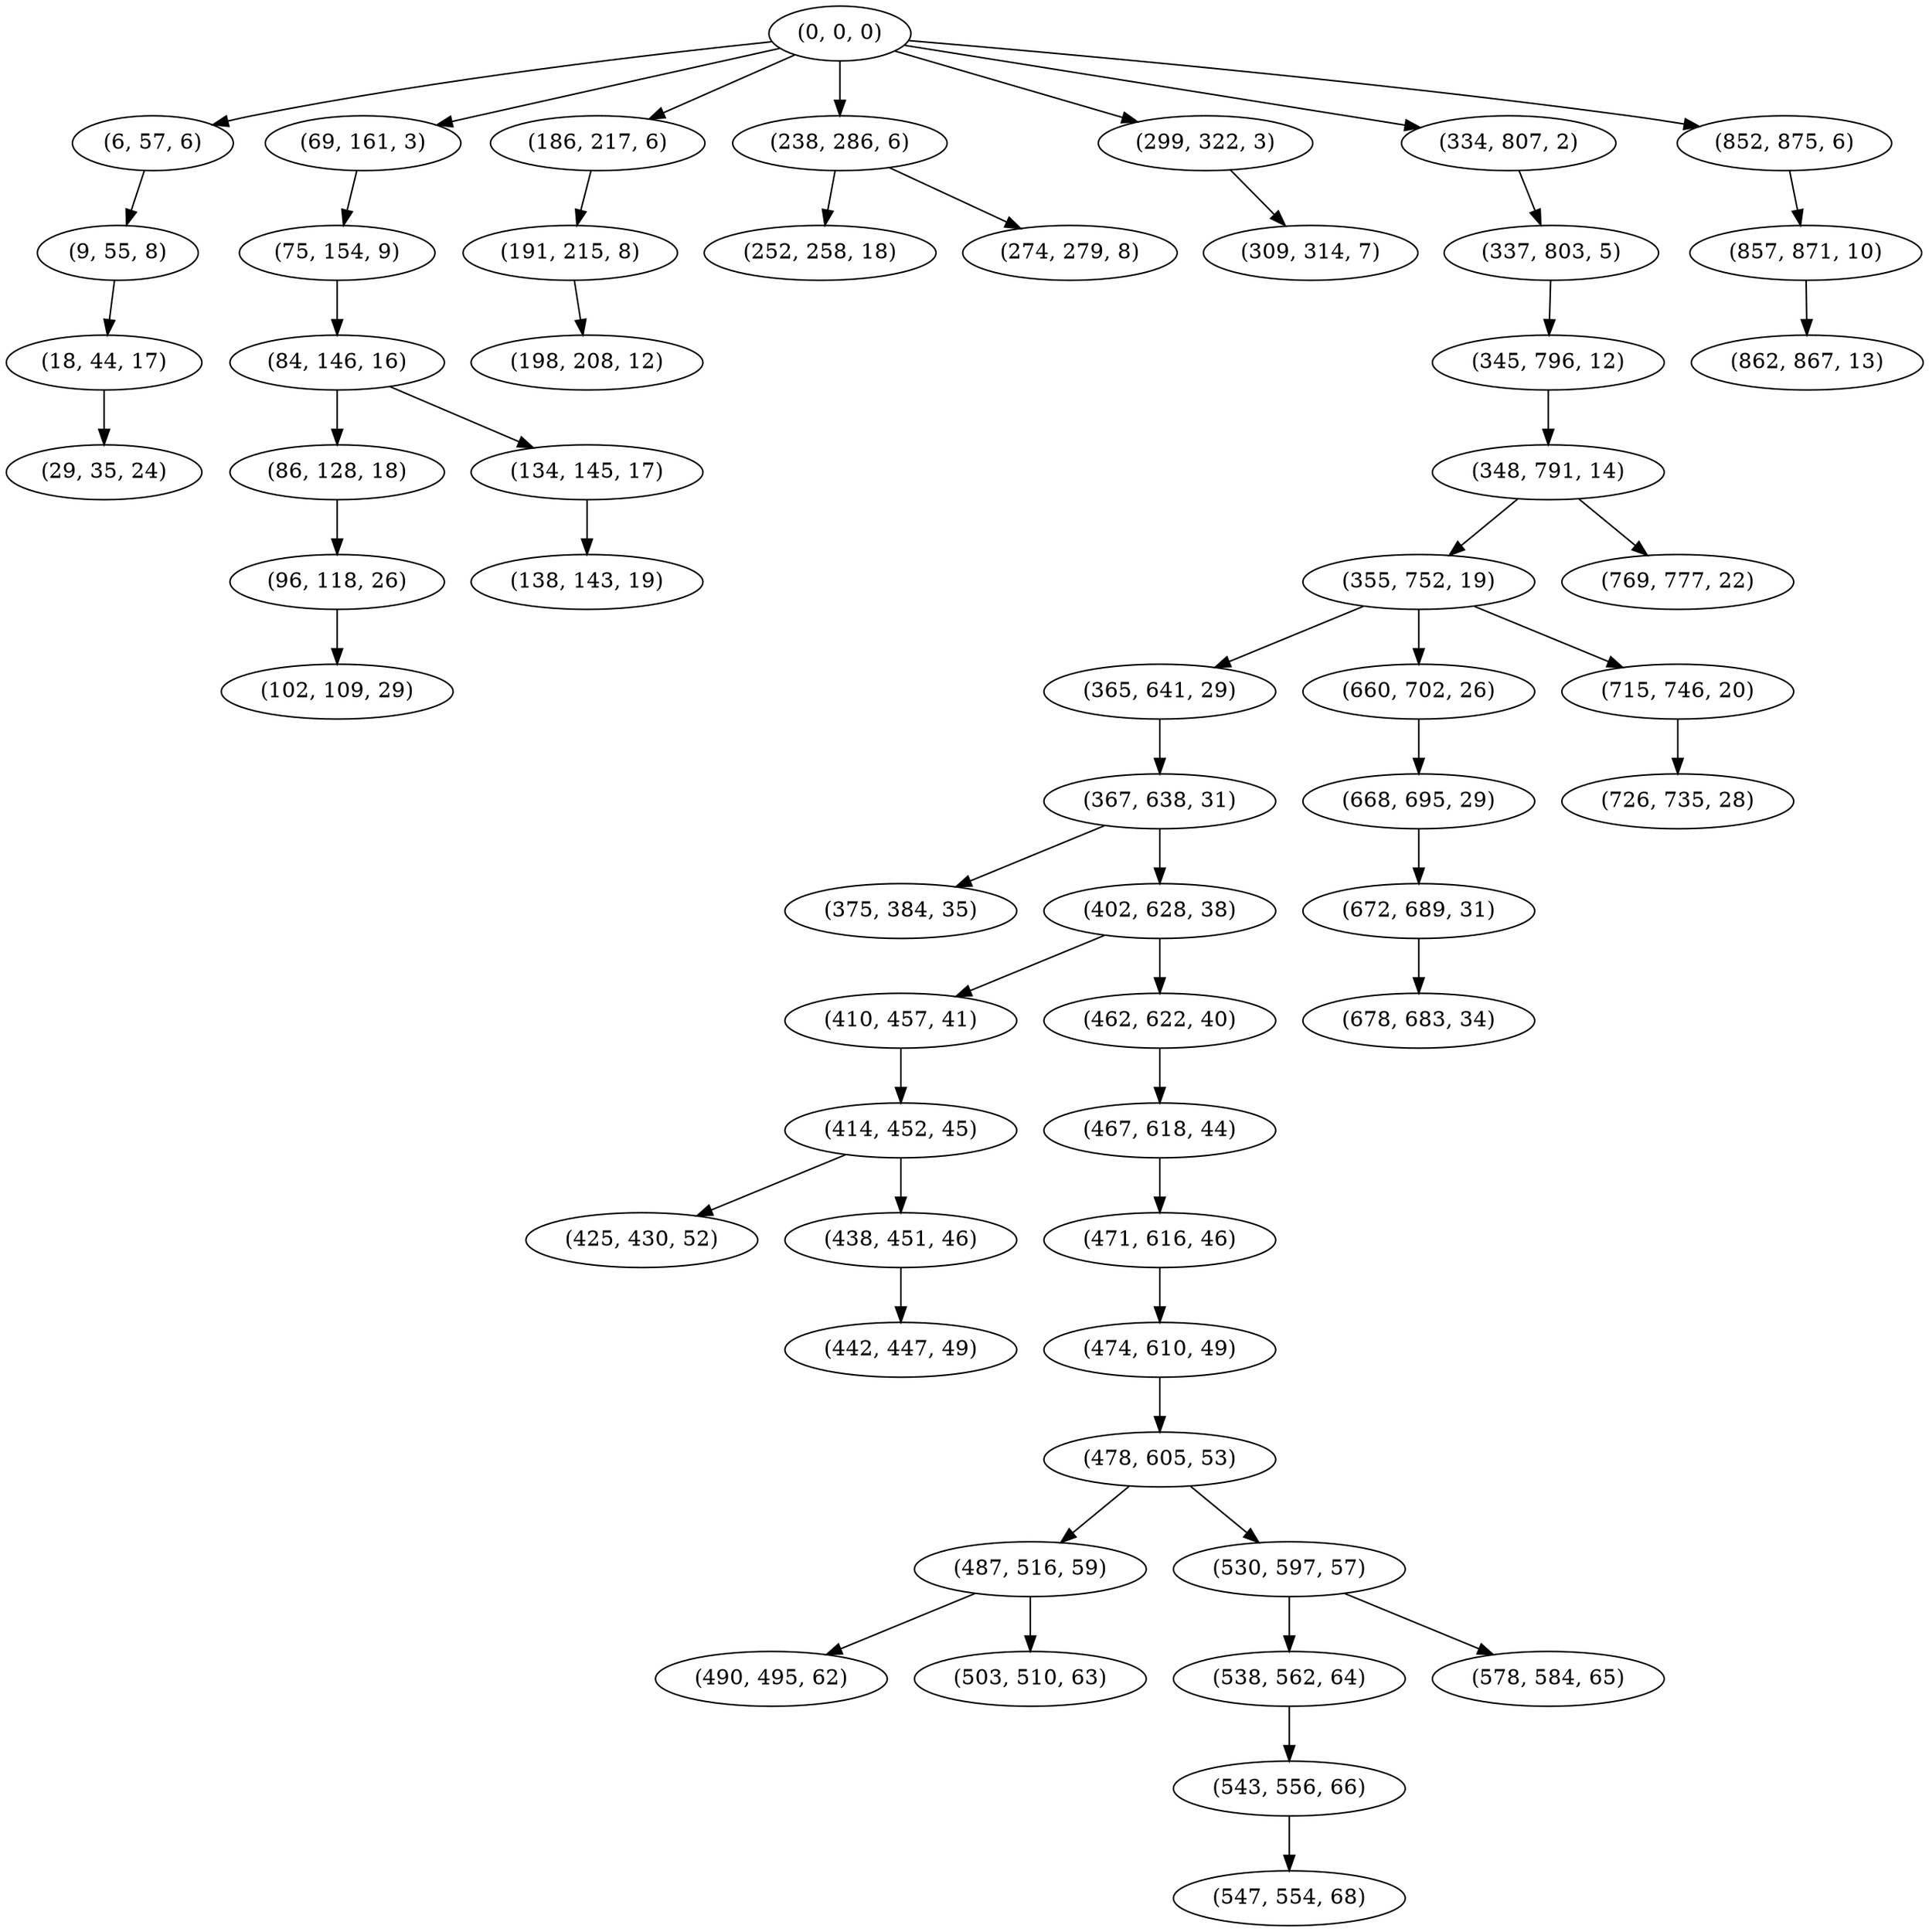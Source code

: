 digraph tree {
    "(0, 0, 0)";
    "(6, 57, 6)";
    "(9, 55, 8)";
    "(18, 44, 17)";
    "(29, 35, 24)";
    "(69, 161, 3)";
    "(75, 154, 9)";
    "(84, 146, 16)";
    "(86, 128, 18)";
    "(96, 118, 26)";
    "(102, 109, 29)";
    "(134, 145, 17)";
    "(138, 143, 19)";
    "(186, 217, 6)";
    "(191, 215, 8)";
    "(198, 208, 12)";
    "(238, 286, 6)";
    "(252, 258, 18)";
    "(274, 279, 8)";
    "(299, 322, 3)";
    "(309, 314, 7)";
    "(334, 807, 2)";
    "(337, 803, 5)";
    "(345, 796, 12)";
    "(348, 791, 14)";
    "(355, 752, 19)";
    "(365, 641, 29)";
    "(367, 638, 31)";
    "(375, 384, 35)";
    "(402, 628, 38)";
    "(410, 457, 41)";
    "(414, 452, 45)";
    "(425, 430, 52)";
    "(438, 451, 46)";
    "(442, 447, 49)";
    "(462, 622, 40)";
    "(467, 618, 44)";
    "(471, 616, 46)";
    "(474, 610, 49)";
    "(478, 605, 53)";
    "(487, 516, 59)";
    "(490, 495, 62)";
    "(503, 510, 63)";
    "(530, 597, 57)";
    "(538, 562, 64)";
    "(543, 556, 66)";
    "(547, 554, 68)";
    "(578, 584, 65)";
    "(660, 702, 26)";
    "(668, 695, 29)";
    "(672, 689, 31)";
    "(678, 683, 34)";
    "(715, 746, 20)";
    "(726, 735, 28)";
    "(769, 777, 22)";
    "(852, 875, 6)";
    "(857, 871, 10)";
    "(862, 867, 13)";
    "(0, 0, 0)" -> "(6, 57, 6)";
    "(0, 0, 0)" -> "(69, 161, 3)";
    "(0, 0, 0)" -> "(186, 217, 6)";
    "(0, 0, 0)" -> "(238, 286, 6)";
    "(0, 0, 0)" -> "(299, 322, 3)";
    "(0, 0, 0)" -> "(334, 807, 2)";
    "(0, 0, 0)" -> "(852, 875, 6)";
    "(6, 57, 6)" -> "(9, 55, 8)";
    "(9, 55, 8)" -> "(18, 44, 17)";
    "(18, 44, 17)" -> "(29, 35, 24)";
    "(69, 161, 3)" -> "(75, 154, 9)";
    "(75, 154, 9)" -> "(84, 146, 16)";
    "(84, 146, 16)" -> "(86, 128, 18)";
    "(84, 146, 16)" -> "(134, 145, 17)";
    "(86, 128, 18)" -> "(96, 118, 26)";
    "(96, 118, 26)" -> "(102, 109, 29)";
    "(134, 145, 17)" -> "(138, 143, 19)";
    "(186, 217, 6)" -> "(191, 215, 8)";
    "(191, 215, 8)" -> "(198, 208, 12)";
    "(238, 286, 6)" -> "(252, 258, 18)";
    "(238, 286, 6)" -> "(274, 279, 8)";
    "(299, 322, 3)" -> "(309, 314, 7)";
    "(334, 807, 2)" -> "(337, 803, 5)";
    "(337, 803, 5)" -> "(345, 796, 12)";
    "(345, 796, 12)" -> "(348, 791, 14)";
    "(348, 791, 14)" -> "(355, 752, 19)";
    "(348, 791, 14)" -> "(769, 777, 22)";
    "(355, 752, 19)" -> "(365, 641, 29)";
    "(355, 752, 19)" -> "(660, 702, 26)";
    "(355, 752, 19)" -> "(715, 746, 20)";
    "(365, 641, 29)" -> "(367, 638, 31)";
    "(367, 638, 31)" -> "(375, 384, 35)";
    "(367, 638, 31)" -> "(402, 628, 38)";
    "(402, 628, 38)" -> "(410, 457, 41)";
    "(402, 628, 38)" -> "(462, 622, 40)";
    "(410, 457, 41)" -> "(414, 452, 45)";
    "(414, 452, 45)" -> "(425, 430, 52)";
    "(414, 452, 45)" -> "(438, 451, 46)";
    "(438, 451, 46)" -> "(442, 447, 49)";
    "(462, 622, 40)" -> "(467, 618, 44)";
    "(467, 618, 44)" -> "(471, 616, 46)";
    "(471, 616, 46)" -> "(474, 610, 49)";
    "(474, 610, 49)" -> "(478, 605, 53)";
    "(478, 605, 53)" -> "(487, 516, 59)";
    "(478, 605, 53)" -> "(530, 597, 57)";
    "(487, 516, 59)" -> "(490, 495, 62)";
    "(487, 516, 59)" -> "(503, 510, 63)";
    "(530, 597, 57)" -> "(538, 562, 64)";
    "(530, 597, 57)" -> "(578, 584, 65)";
    "(538, 562, 64)" -> "(543, 556, 66)";
    "(543, 556, 66)" -> "(547, 554, 68)";
    "(660, 702, 26)" -> "(668, 695, 29)";
    "(668, 695, 29)" -> "(672, 689, 31)";
    "(672, 689, 31)" -> "(678, 683, 34)";
    "(715, 746, 20)" -> "(726, 735, 28)";
    "(852, 875, 6)" -> "(857, 871, 10)";
    "(857, 871, 10)" -> "(862, 867, 13)";
}
